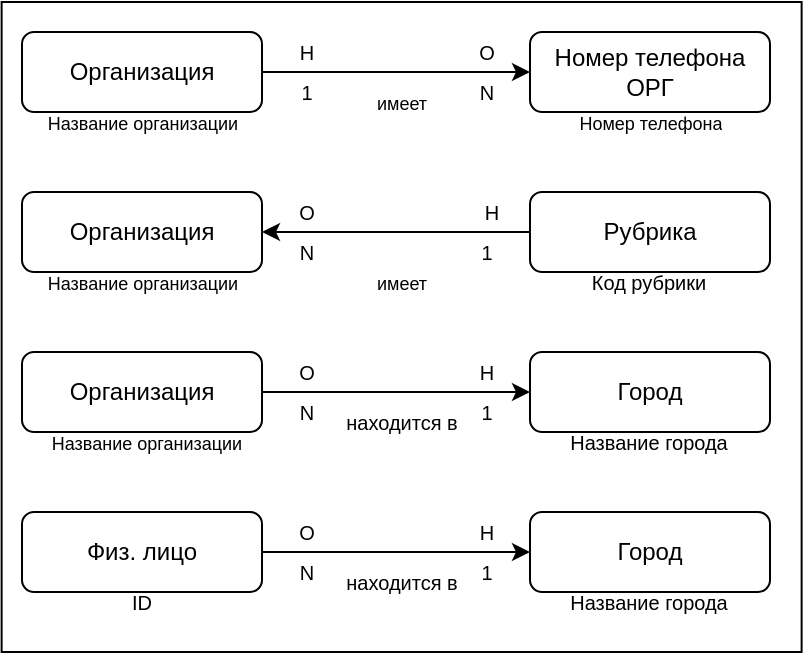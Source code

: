<mxfile version="24.8.6">
  <diagram id="C5RBs43oDa-KdzZeNtuy" name="Page-1">
    <mxGraphModel dx="573" dy="315" grid="1" gridSize="10" guides="1" tooltips="1" connect="1" arrows="1" fold="1" page="1" pageScale="1" pageWidth="827" pageHeight="1169" math="0" shadow="0">
      <root>
        <mxCell id="WIyWlLk6GJQsqaUBKTNV-0" />
        <mxCell id="WIyWlLk6GJQsqaUBKTNV-1" parent="WIyWlLk6GJQsqaUBKTNV-0" />
        <mxCell id="PSni2t7WZ-i_JzGDd249-49" value="" style="rounded=0;whiteSpace=wrap;html=1;" parent="WIyWlLk6GJQsqaUBKTNV-1" vertex="1">
          <mxGeometry x="149.81" y="65" width="400" height="325" as="geometry" />
        </mxCell>
        <mxCell id="WIyWlLk6GJQsqaUBKTNV-3" value="Организация" style="rounded=1;whiteSpace=wrap;html=1;fontSize=12;glass=0;strokeWidth=1;shadow=0;" parent="WIyWlLk6GJQsqaUBKTNV-1" vertex="1">
          <mxGeometry x="160" y="80" width="120" height="40" as="geometry" />
        </mxCell>
        <mxCell id="PSni2t7WZ-i_JzGDd249-0" value="Организация" style="rounded=1;whiteSpace=wrap;html=1;fontSize=12;glass=0;strokeWidth=1;shadow=0;" parent="WIyWlLk6GJQsqaUBKTNV-1" vertex="1">
          <mxGeometry x="160" y="160" width="120" height="40" as="geometry" />
        </mxCell>
        <mxCell id="PSni2t7WZ-i_JzGDd249-1" value="Организация" style="rounded=1;whiteSpace=wrap;html=1;fontSize=12;glass=0;strokeWidth=1;shadow=0;" parent="WIyWlLk6GJQsqaUBKTNV-1" vertex="1">
          <mxGeometry x="160" y="240" width="120" height="40" as="geometry" />
        </mxCell>
        <mxCell id="PSni2t7WZ-i_JzGDd249-3" value="Физ. лицо" style="rounded=1;whiteSpace=wrap;html=1;fontSize=12;glass=0;strokeWidth=1;shadow=0;" parent="WIyWlLk6GJQsqaUBKTNV-1" vertex="1">
          <mxGeometry x="160" y="320" width="120" height="40" as="geometry" />
        </mxCell>
        <mxCell id="PSni2t7WZ-i_JzGDd249-5" value="Номер телефона ОРГ" style="rounded=1;whiteSpace=wrap;html=1;fontSize=12;glass=0;strokeWidth=1;shadow=0;" parent="WIyWlLk6GJQsqaUBKTNV-1" vertex="1">
          <mxGeometry x="414" y="80" width="120" height="40" as="geometry" />
        </mxCell>
        <mxCell id="PSni2t7WZ-i_JzGDd249-6" value="Рубрика" style="rounded=1;whiteSpace=wrap;html=1;fontSize=12;glass=0;strokeWidth=1;shadow=0;" parent="WIyWlLk6GJQsqaUBKTNV-1" vertex="1">
          <mxGeometry x="414" y="160" width="120" height="40" as="geometry" />
        </mxCell>
        <mxCell id="PSni2t7WZ-i_JzGDd249-7" value="Город" style="rounded=1;whiteSpace=wrap;html=1;fontSize=12;glass=0;strokeWidth=1;shadow=0;" parent="WIyWlLk6GJQsqaUBKTNV-1" vertex="1">
          <mxGeometry x="414" y="240" width="120" height="40" as="geometry" />
        </mxCell>
        <mxCell id="PSni2t7WZ-i_JzGDd249-9" value="Город" style="rounded=1;whiteSpace=wrap;html=1;fontSize=12;glass=0;strokeWidth=1;shadow=0;" parent="WIyWlLk6GJQsqaUBKTNV-1" vertex="1">
          <mxGeometry x="414" y="320" width="120" height="40" as="geometry" />
        </mxCell>
        <mxCell id="PSni2t7WZ-i_JzGDd249-11" value="" style="endArrow=classic;html=1;rounded=0;exitX=1;exitY=0.5;exitDx=0;exitDy=0;entryX=0;entryY=0.5;entryDx=0;entryDy=0;" parent="WIyWlLk6GJQsqaUBKTNV-1" source="WIyWlLk6GJQsqaUBKTNV-3" target="PSni2t7WZ-i_JzGDd249-5" edge="1">
          <mxGeometry width="50" height="50" relative="1" as="geometry">
            <mxPoint x="300" y="290" as="sourcePoint" />
            <mxPoint x="350" y="240" as="targetPoint" />
          </mxGeometry>
        </mxCell>
        <mxCell id="PSni2t7WZ-i_JzGDd249-12" value="" style="endArrow=classic;html=1;rounded=0;entryX=1;entryY=0.5;entryDx=0;entryDy=0;exitX=0;exitY=0.5;exitDx=0;exitDy=0;" parent="WIyWlLk6GJQsqaUBKTNV-1" source="PSni2t7WZ-i_JzGDd249-6" target="PSni2t7WZ-i_JzGDd249-0" edge="1">
          <mxGeometry width="50" height="50" relative="1" as="geometry">
            <mxPoint x="610" y="190" as="sourcePoint" />
            <mxPoint x="424" y="110" as="targetPoint" />
          </mxGeometry>
        </mxCell>
        <mxCell id="PSni2t7WZ-i_JzGDd249-13" value="" style="endArrow=classic;html=1;rounded=1;exitX=1;exitY=0.5;exitDx=0;exitDy=0;entryX=0;entryY=0.5;entryDx=0;entryDy=0;strokeWidth=1;curved=0;" parent="WIyWlLk6GJQsqaUBKTNV-1" source="PSni2t7WZ-i_JzGDd249-1" target="PSni2t7WZ-i_JzGDd249-7" edge="1">
          <mxGeometry width="50" height="50" relative="1" as="geometry">
            <mxPoint x="300" y="120" as="sourcePoint" />
            <mxPoint x="434" y="120" as="targetPoint" />
          </mxGeometry>
        </mxCell>
        <mxCell id="PSni2t7WZ-i_JzGDd249-15" value="" style="endArrow=classic;html=1;rounded=0;exitX=1;exitY=0.5;exitDx=0;exitDy=0;entryX=0;entryY=0.5;entryDx=0;entryDy=0;" parent="WIyWlLk6GJQsqaUBKTNV-1" source="PSni2t7WZ-i_JzGDd249-3" target="PSni2t7WZ-i_JzGDd249-9" edge="1">
          <mxGeometry width="50" height="50" relative="1" as="geometry">
            <mxPoint x="320" y="60" as="sourcePoint" />
            <mxPoint x="454" y="60" as="targetPoint" />
          </mxGeometry>
        </mxCell>
        <mxCell id="PSni2t7WZ-i_JzGDd249-16" value="&lt;font style=&quot;font-size: 9px;&quot;&gt;Название организации&lt;/font&gt;" style="text;strokeColor=none;fillColor=none;align=center;verticalAlign=middle;spacingLeft=4;spacingRight=4;overflow=hidden;points=[[0,0.5],[1,0.5]];portConstraint=eastwest;rotatable=0;whiteSpace=wrap;html=1;" parent="WIyWlLk6GJQsqaUBKTNV-1" vertex="1">
          <mxGeometry x="162.5" y="110" width="115" height="30" as="geometry" />
        </mxCell>
        <mxCell id="PSni2t7WZ-i_JzGDd249-17" value="&lt;font style=&quot;font-size: 9px;&quot;&gt;Название организации&lt;/font&gt;" style="text;strokeColor=none;fillColor=none;align=center;verticalAlign=middle;spacingLeft=4;spacingRight=4;overflow=hidden;points=[[0,0.5],[1,0.5]];portConstraint=eastwest;rotatable=0;whiteSpace=wrap;html=1;" parent="WIyWlLk6GJQsqaUBKTNV-1" vertex="1">
          <mxGeometry x="162.5" y="190" width="115" height="30" as="geometry" />
        </mxCell>
        <mxCell id="PSni2t7WZ-i_JzGDd249-18" value="&lt;font style=&quot;font-size: 9px;&quot;&gt;Название организации&lt;/font&gt;" style="text;strokeColor=none;fillColor=none;align=center;verticalAlign=middle;spacingLeft=4;spacingRight=4;overflow=hidden;points=[[0,0.5],[1,0.5]];portConstraint=eastwest;rotatable=0;whiteSpace=wrap;html=1;" parent="WIyWlLk6GJQsqaUBKTNV-1" vertex="1">
          <mxGeometry x="165" y="270" width="115" height="30" as="geometry" />
        </mxCell>
        <mxCell id="PSni2t7WZ-i_JzGDd249-21" value="&lt;font size=&quot;1&quot;&gt;ID&lt;/font&gt;" style="text;strokeColor=none;fillColor=none;align=center;verticalAlign=middle;spacingLeft=4;spacingRight=4;overflow=hidden;points=[[0,0.5],[1,0.5]];portConstraint=eastwest;rotatable=0;whiteSpace=wrap;html=1;" parent="WIyWlLk6GJQsqaUBKTNV-1" vertex="1">
          <mxGeometry x="201.25" y="350" width="37.5" height="30" as="geometry" />
        </mxCell>
        <mxCell id="PSni2t7WZ-i_JzGDd249-23" value="&lt;font size=&quot;1&quot;&gt;Код рубрики&lt;/font&gt;" style="text;strokeColor=none;fillColor=none;align=center;verticalAlign=middle;spacingLeft=4;spacingRight=4;overflow=hidden;points=[[0,0.5],[1,0.5]];portConstraint=eastwest;rotatable=0;whiteSpace=wrap;html=1;" parent="WIyWlLk6GJQsqaUBKTNV-1" vertex="1">
          <mxGeometry x="436.31" y="190" width="75.38" height="30" as="geometry" />
        </mxCell>
        <mxCell id="PSni2t7WZ-i_JzGDd249-25" value="&lt;font size=&quot;1&quot;&gt;Название города&lt;/font&gt;" style="text;strokeColor=none;fillColor=none;align=center;verticalAlign=middle;spacingLeft=4;spacingRight=4;overflow=hidden;points=[[0,0.5],[1,0.5]];portConstraint=eastwest;rotatable=0;whiteSpace=wrap;html=1;" parent="WIyWlLk6GJQsqaUBKTNV-1" vertex="1">
          <mxGeometry x="426.31" y="270" width="95.38" height="30" as="geometry" />
        </mxCell>
        <mxCell id="PSni2t7WZ-i_JzGDd249-26" value="&lt;font size=&quot;1&quot;&gt;Название города&lt;/font&gt;" style="text;strokeColor=none;fillColor=none;align=center;verticalAlign=middle;spacingLeft=4;spacingRight=4;overflow=hidden;points=[[0,0.5],[1,0.5]];portConstraint=eastwest;rotatable=0;whiteSpace=wrap;html=1;" parent="WIyWlLk6GJQsqaUBKTNV-1" vertex="1">
          <mxGeometry x="426.3" y="350" width="95.38" height="30" as="geometry" />
        </mxCell>
        <mxCell id="PSni2t7WZ-i_JzGDd249-27" value="&lt;font size=&quot;1&quot;&gt;О&lt;/font&gt;" style="text;strokeColor=none;fillColor=none;align=center;verticalAlign=middle;spacingLeft=4;spacingRight=4;overflow=hidden;points=[[0,0.5],[1,0.5]];portConstraint=eastwest;rotatable=0;whiteSpace=wrap;html=1;" parent="WIyWlLk6GJQsqaUBKTNV-1" vertex="1">
          <mxGeometry x="290" y="240" width="25.38" height="20" as="geometry" />
        </mxCell>
        <mxCell id="PSni2t7WZ-i_JzGDd249-28" value="&lt;font size=&quot;1&quot;&gt;Н&lt;/font&gt;" style="text;strokeColor=none;fillColor=none;align=center;verticalAlign=middle;spacingLeft=4;spacingRight=4;overflow=hidden;points=[[0,0.5],[1,0.5]];portConstraint=eastwest;rotatable=0;whiteSpace=wrap;html=1;" parent="WIyWlLk6GJQsqaUBKTNV-1" vertex="1">
          <mxGeometry x="380" y="240" width="25.38" height="20" as="geometry" />
        </mxCell>
        <mxCell id="PSni2t7WZ-i_JzGDd249-29" value="&lt;font size=&quot;1&quot;&gt;N&lt;/font&gt;" style="text;strokeColor=none;fillColor=none;align=center;verticalAlign=middle;spacingLeft=4;spacingRight=4;overflow=hidden;points=[[0,0.5],[1,0.5]];portConstraint=eastwest;rotatable=0;whiteSpace=wrap;html=1;" parent="WIyWlLk6GJQsqaUBKTNV-1" vertex="1">
          <mxGeometry x="290" y="260" width="25.38" height="20" as="geometry" />
        </mxCell>
        <mxCell id="PSni2t7WZ-i_JzGDd249-30" value="&lt;font size=&quot;1&quot;&gt;1&lt;/font&gt;" style="text;strokeColor=none;fillColor=none;align=center;verticalAlign=middle;spacingLeft=4;spacingRight=4;overflow=hidden;points=[[0,0.5],[1,0.5]];portConstraint=eastwest;rotatable=0;whiteSpace=wrap;html=1;" parent="WIyWlLk6GJQsqaUBKTNV-1" vertex="1">
          <mxGeometry x="380" y="260" width="25.38" height="20" as="geometry" />
        </mxCell>
        <mxCell id="PSni2t7WZ-i_JzGDd249-36" value="&lt;font size=&quot;1&quot;&gt;N&lt;/font&gt;" style="text;strokeColor=none;fillColor=none;align=center;verticalAlign=middle;spacingLeft=4;spacingRight=4;overflow=hidden;points=[[0,0.5],[1,0.5]];portConstraint=eastwest;rotatable=0;whiteSpace=wrap;html=1;" parent="WIyWlLk6GJQsqaUBKTNV-1" vertex="1">
          <mxGeometry x="290" y="340" width="25.38" height="20" as="geometry" />
        </mxCell>
        <mxCell id="PSni2t7WZ-i_JzGDd249-37" value="&lt;font size=&quot;1&quot;&gt;1&lt;/font&gt;" style="text;strokeColor=none;fillColor=none;align=center;verticalAlign=middle;spacingLeft=4;spacingRight=4;overflow=hidden;points=[[0,0.5],[1,0.5]];portConstraint=eastwest;rotatable=0;whiteSpace=wrap;html=1;" parent="WIyWlLk6GJQsqaUBKTNV-1" vertex="1">
          <mxGeometry x="380" y="340" width="25.38" height="20" as="geometry" />
        </mxCell>
        <mxCell id="PSni2t7WZ-i_JzGDd249-38" value="&lt;font size=&quot;1&quot;&gt;О&lt;/font&gt;" style="text;strokeColor=none;fillColor=none;align=center;verticalAlign=middle;spacingLeft=4;spacingRight=4;overflow=hidden;points=[[0,0.5],[1,0.5]];portConstraint=eastwest;rotatable=0;whiteSpace=wrap;html=1;" parent="WIyWlLk6GJQsqaUBKTNV-1" vertex="1">
          <mxGeometry x="290" y="320" width="25.38" height="20" as="geometry" />
        </mxCell>
        <mxCell id="PSni2t7WZ-i_JzGDd249-39" value="&lt;font size=&quot;1&quot;&gt;Н&lt;/font&gt;" style="text;strokeColor=none;fillColor=none;align=center;verticalAlign=middle;spacingLeft=4;spacingRight=4;overflow=hidden;points=[[0,0.5],[1,0.5]];portConstraint=eastwest;rotatable=0;whiteSpace=wrap;html=1;" parent="WIyWlLk6GJQsqaUBKTNV-1" vertex="1">
          <mxGeometry x="380" y="320" width="25.38" height="20" as="geometry" />
        </mxCell>
        <mxCell id="PSni2t7WZ-i_JzGDd249-40" value="&lt;font size=&quot;1&quot;&gt;N&lt;/font&gt;" style="text;strokeColor=none;fillColor=none;align=center;verticalAlign=middle;spacingLeft=4;spacingRight=4;overflow=hidden;points=[[0,0.5],[1,0.5]];portConstraint=eastwest;rotatable=0;whiteSpace=wrap;html=1;" parent="WIyWlLk6GJQsqaUBKTNV-1" vertex="1">
          <mxGeometry x="290" y="180" width="25.38" height="20" as="geometry" />
        </mxCell>
        <mxCell id="PSni2t7WZ-i_JzGDd249-41" value="&lt;font size=&quot;1&quot;&gt;1&lt;/font&gt;" style="text;strokeColor=none;fillColor=none;align=center;verticalAlign=middle;spacingLeft=4;spacingRight=4;overflow=hidden;points=[[0,0.5],[1,0.5]];portConstraint=eastwest;rotatable=0;whiteSpace=wrap;html=1;" parent="WIyWlLk6GJQsqaUBKTNV-1" vertex="1">
          <mxGeometry x="380" y="180" width="25.38" height="20" as="geometry" />
        </mxCell>
        <mxCell id="PSni2t7WZ-i_JzGDd249-42" value="&lt;font size=&quot;1&quot;&gt;О&lt;/font&gt;" style="text;strokeColor=none;fillColor=none;align=center;verticalAlign=middle;spacingLeft=4;spacingRight=4;overflow=hidden;points=[[0,0.5],[1,0.5]];portConstraint=eastwest;rotatable=0;whiteSpace=wrap;html=1;" parent="WIyWlLk6GJQsqaUBKTNV-1" vertex="1">
          <mxGeometry x="290" y="160" width="25.38" height="20" as="geometry" />
        </mxCell>
        <mxCell id="PSni2t7WZ-i_JzGDd249-43" value="&lt;font size=&quot;1&quot;&gt;Н&lt;/font&gt;" style="text;strokeColor=none;fillColor=none;align=center;verticalAlign=middle;spacingLeft=4;spacingRight=4;overflow=hidden;points=[[0,0.5],[1,0.5]];portConstraint=eastwest;rotatable=0;whiteSpace=wrap;html=1;" parent="WIyWlLk6GJQsqaUBKTNV-1" vertex="1">
          <mxGeometry x="380" y="160" width="30" height="20" as="geometry" />
        </mxCell>
        <mxCell id="PSni2t7WZ-i_JzGDd249-44" value="&lt;font size=&quot;1&quot;&gt;1&lt;/font&gt;" style="text;strokeColor=none;fillColor=none;align=center;verticalAlign=middle;spacingLeft=4;spacingRight=4;overflow=hidden;points=[[0,0.5],[1,0.5]];portConstraint=eastwest;rotatable=0;whiteSpace=wrap;html=1;" parent="WIyWlLk6GJQsqaUBKTNV-1" vertex="1">
          <mxGeometry x="290" y="100" width="25.38" height="20" as="geometry" />
        </mxCell>
        <mxCell id="PSni2t7WZ-i_JzGDd249-45" value="&lt;font size=&quot;1&quot;&gt;N&lt;/font&gt;" style="text;strokeColor=none;fillColor=none;align=center;verticalAlign=middle;spacingLeft=4;spacingRight=4;overflow=hidden;points=[[0,0.5],[1,0.5]];portConstraint=eastwest;rotatable=0;whiteSpace=wrap;html=1;" parent="WIyWlLk6GJQsqaUBKTNV-1" vertex="1">
          <mxGeometry x="380" y="100" width="25.38" height="20" as="geometry" />
        </mxCell>
        <mxCell id="PSni2t7WZ-i_JzGDd249-46" value="&lt;font size=&quot;1&quot;&gt;Н&lt;/font&gt;" style="text;strokeColor=none;fillColor=none;align=center;verticalAlign=middle;spacingLeft=4;spacingRight=4;overflow=hidden;points=[[0,0.5],[1,0.5]];portConstraint=eastwest;rotatable=0;whiteSpace=wrap;html=1;" parent="WIyWlLk6GJQsqaUBKTNV-1" vertex="1">
          <mxGeometry x="290" y="80" width="25.38" height="20" as="geometry" />
        </mxCell>
        <mxCell id="PSni2t7WZ-i_JzGDd249-47" value="&lt;font size=&quot;1&quot;&gt;О&lt;/font&gt;" style="text;strokeColor=none;fillColor=none;align=center;verticalAlign=middle;spacingLeft=4;spacingRight=4;overflow=hidden;points=[[0,0.5],[1,0.5]];portConstraint=eastwest;rotatable=0;whiteSpace=wrap;html=1;" parent="WIyWlLk6GJQsqaUBKTNV-1" vertex="1">
          <mxGeometry x="380" y="80" width="25.38" height="20" as="geometry" />
        </mxCell>
        <mxCell id="PSni2t7WZ-i_JzGDd249-50" value="&lt;font style=&quot;font-size: 9px;&quot;&gt;и&lt;/font&gt;&lt;span style=&quot;font-size: 9px; background-color: initial;&quot;&gt;меет&lt;/span&gt;" style="text;strokeColor=none;fillColor=none;align=center;verticalAlign=middle;spacingLeft=4;spacingRight=4;overflow=hidden;points=[[0,0.5],[1,0.5]];portConstraint=eastwest;rotatable=0;whiteSpace=wrap;html=1;" parent="WIyWlLk6GJQsqaUBKTNV-1" vertex="1">
          <mxGeometry x="330" y="100" width="39.62" height="30" as="geometry" />
        </mxCell>
        <mxCell id="PSni2t7WZ-i_JzGDd249-51" value="&lt;font style=&quot;font-size: 9px;&quot;&gt;и&lt;/font&gt;&lt;span style=&quot;font-size: 9px; background-color: initial;&quot;&gt;меет&lt;/span&gt;" style="text;strokeColor=none;fillColor=none;align=center;verticalAlign=middle;spacingLeft=4;spacingRight=4;overflow=hidden;points=[[0,0.5],[1,0.5]];portConstraint=eastwest;rotatable=0;whiteSpace=wrap;html=1;" parent="WIyWlLk6GJQsqaUBKTNV-1" vertex="1">
          <mxGeometry x="330" y="190" width="40" height="30" as="geometry" />
        </mxCell>
        <mxCell id="PSni2t7WZ-i_JzGDd249-52" value="&lt;font size=&quot;1&quot;&gt;находится в&lt;/font&gt;" style="text;strokeColor=none;fillColor=none;align=center;verticalAlign=middle;spacingLeft=4;spacingRight=4;overflow=hidden;points=[[0,0.5],[1,0.5]];portConstraint=eastwest;rotatable=0;whiteSpace=wrap;html=1;" parent="WIyWlLk6GJQsqaUBKTNV-1" vertex="1">
          <mxGeometry x="315" y="260" width="69.62" height="30" as="geometry" />
        </mxCell>
        <mxCell id="PSni2t7WZ-i_JzGDd249-53" value="&lt;font size=&quot;1&quot;&gt;находится в&lt;/font&gt;" style="text;strokeColor=none;fillColor=none;align=center;verticalAlign=middle;spacingLeft=4;spacingRight=4;overflow=hidden;points=[[0,0.5],[1,0.5]];portConstraint=eastwest;rotatable=0;whiteSpace=wrap;html=1;" parent="WIyWlLk6GJQsqaUBKTNV-1" vertex="1">
          <mxGeometry x="315" y="340" width="69.62" height="30" as="geometry" />
        </mxCell>
        <mxCell id="3OoscCycJ08k45ugVkSH-2" value="&lt;font style=&quot;font-size: 9px;&quot;&gt;Номер телефона&lt;/font&gt;" style="text;strokeColor=none;fillColor=none;align=center;verticalAlign=middle;spacingLeft=4;spacingRight=4;overflow=hidden;points=[[0,0.5],[1,0.5]];portConstraint=eastwest;rotatable=0;whiteSpace=wrap;html=1;" vertex="1" parent="WIyWlLk6GJQsqaUBKTNV-1">
          <mxGeometry x="416.5" y="110" width="115" height="30" as="geometry" />
        </mxCell>
      </root>
    </mxGraphModel>
  </diagram>
</mxfile>
